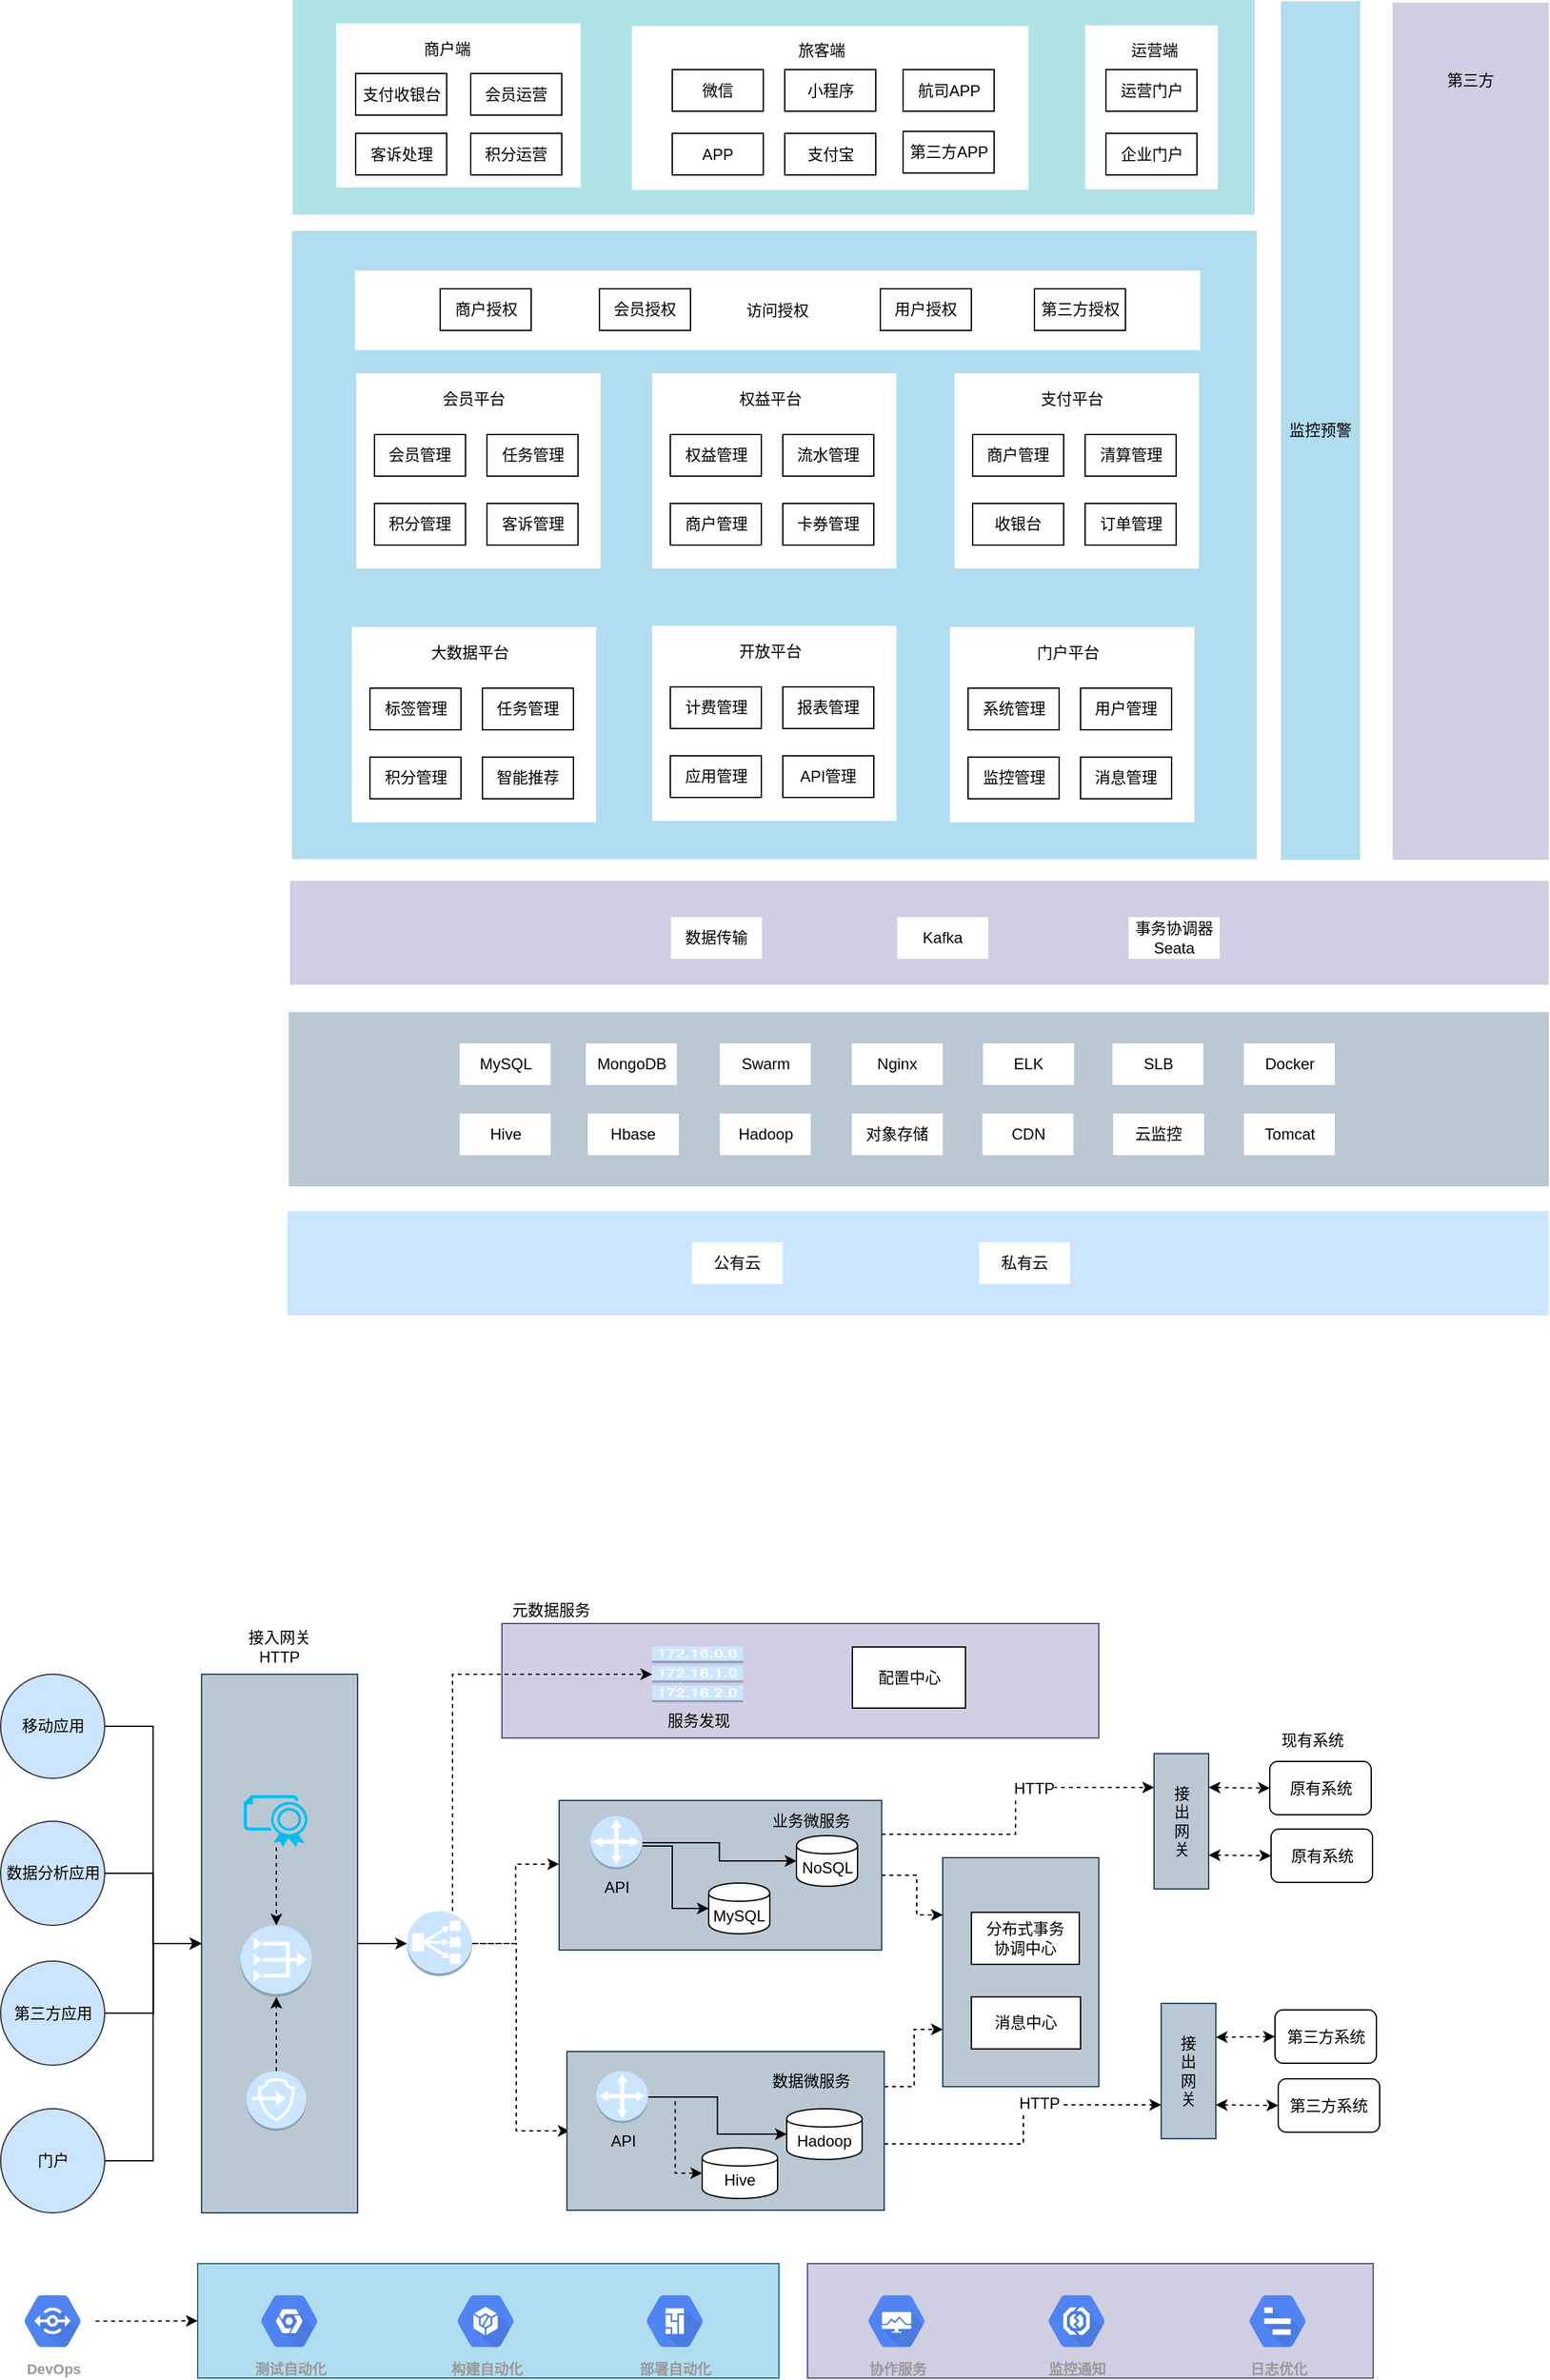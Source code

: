 <mxfile pages="1" version="11.2.4" type="github"><diagram id="NzfkLRakBl-aWR2sNUwm" name="Page-1"><mxGraphModel dx="2050" dy="1060" grid="0" gridSize="10" guides="1" tooltips="1" connect="1" arrows="1" fold="1" page="0" pageScale="1" pageWidth="827" pageHeight="1169" math="0" shadow="0"><root><mxCell id="0"/><mxCell id="1" parent="0"/><mxCell id="3Fnt4mqlotOoZ6IfhGsN-172" value="" style="rounded=0;whiteSpace=wrap;html=1;strokeColor=#23445d;fillColor=#bac8d3;" vertex="1" parent="1"><mxGeometry x="345" y="1458" width="120" height="176" as="geometry"/></mxCell><mxCell id="3Fnt4mqlotOoZ6IfhGsN-140" value="" style="rounded=0;whiteSpace=wrap;html=1;strokeColor=#56517e;fillColor=#d0cee2;" vertex="1" parent="1"><mxGeometry x="6" y="1278" width="459" height="88" as="geometry"/></mxCell><mxCell id="3Fnt4mqlotOoZ6IfhGsN-130" value="" style="rounded=0;whiteSpace=wrap;html=1;strokeColor=none;fillColor=#b0e3e6;" vertex="1" parent="1"><mxGeometry x="-155" y="30" width="740" height="165" as="geometry"/></mxCell><mxCell id="3Fnt4mqlotOoZ6IfhGsN-113" value="" style="rounded=0;whiteSpace=wrap;html=1;strokeColor=none;fillColor=#b1ddf0;" vertex="1" parent="1"><mxGeometry x="-155.5" y="207.5" width="742" height="483" as="geometry"/></mxCell><mxCell id="3Fnt4mqlotOoZ6IfhGsN-93" value="" style="rounded=0;whiteSpace=wrap;html=1;fillColor=#cce5ff;strokeColor=none;" vertex="1" parent="1"><mxGeometry x="-159" y="961" width="970" height="80" as="geometry"/></mxCell><mxCell id="3Fnt4mqlotOoZ6IfhGsN-49" value="" style="rounded=0;whiteSpace=wrap;html=1;strokeColor=none;" vertex="1" parent="1"><mxGeometry x="-106" y="317" width="188" height="150" as="geometry"/></mxCell><mxCell id="3Fnt4mqlotOoZ6IfhGsN-28" value="访问授权" style="rounded=0;whiteSpace=wrap;html=1;strokeColor=none;" vertex="1" parent="1"><mxGeometry x="-107" y="238" width="650" height="61" as="geometry"/></mxCell><mxCell id="3Fnt4mqlotOoZ6IfhGsN-18" value="" style="rounded=0;whiteSpace=wrap;html=1;strokeColor=none;" vertex="1" parent="1"><mxGeometry x="-121.5" y="48" width="188" height="126" as="geometry"/></mxCell><mxCell id="3Fnt4mqlotOoZ6IfhGsN-19" value="商户端" style="text;html=1;strokeColor=none;fillColor=none;align=center;verticalAlign=middle;whiteSpace=wrap;rounded=0;" vertex="1" parent="1"><mxGeometry x="-56.5" y="58" width="40" height="20" as="geometry"/></mxCell><mxCell id="3Fnt4mqlotOoZ6IfhGsN-20" value="" style="rounded=0;whiteSpace=wrap;html=1;strokeColor=none;" vertex="1" parent="1"><mxGeometry x="106" y="50" width="305" height="126" as="geometry"/></mxCell><mxCell id="3Fnt4mqlotOoZ6IfhGsN-21" value="旅客端" style="text;html=1;strokeColor=none;fillColor=none;align=center;verticalAlign=middle;whiteSpace=wrap;rounded=0;" vertex="1" parent="1"><mxGeometry x="232" y="59" width="40" height="20" as="geometry"/></mxCell><mxCell id="3Fnt4mqlotOoZ6IfhGsN-22" value="" style="rounded=0;whiteSpace=wrap;html=1;strokeColor=none;" vertex="1" parent="1"><mxGeometry x="454.5" y="49.5" width="102" height="126" as="geometry"/></mxCell><mxCell id="3Fnt4mqlotOoZ6IfhGsN-23" value="运营端" style="text;html=1;strokeColor=none;fillColor=none;align=center;verticalAlign=middle;whiteSpace=wrap;rounded=0;" vertex="1" parent="1"><mxGeometry x="487.5" y="59" width="40" height="20" as="geometry"/></mxCell><mxCell id="3Fnt4mqlotOoZ6IfhGsN-24" value="" style="rounded=0;whiteSpace=wrap;html=1;fillColor=#d0cee2;strokeColor=none;" vertex="1" parent="1"><mxGeometry x="691" y="32" width="120" height="659" as="geometry"/></mxCell><mxCell id="3Fnt4mqlotOoZ6IfhGsN-25" value="第三方" style="text;html=1;strokeColor=none;fillColor=none;align=center;verticalAlign=middle;whiteSpace=wrap;rounded=0;" vertex="1" parent="1"><mxGeometry x="731" y="82" width="40" height="20" as="geometry"/></mxCell><mxCell id="3Fnt4mqlotOoZ6IfhGsN-26" value="监控预警" style="rounded=0;whiteSpace=wrap;html=1;fillColor=#b1ddf0;strokeColor=none;" vertex="1" parent="1"><mxGeometry x="605" y="31" width="61" height="660" as="geometry"/></mxCell><mxCell id="3Fnt4mqlotOoZ6IfhGsN-29" value="" style="rounded=0;whiteSpace=wrap;html=1;fillColor=#bac8d3;strokeColor=none;" vertex="1" parent="1"><mxGeometry x="-158" y="808" width="969" height="134" as="geometry"/></mxCell><mxCell id="3Fnt4mqlotOoZ6IfhGsN-30" value="MySQL" style="rounded=0;whiteSpace=wrap;html=1;strokeColor=none;" vertex="1" parent="1"><mxGeometry x="-26.5" y="832" width="70" height="32" as="geometry"/></mxCell><mxCell id="3Fnt4mqlotOoZ6IfhGsN-31" value="MongoDB" style="rounded=0;whiteSpace=wrap;html=1;strokeColor=none;" vertex="1" parent="1"><mxGeometry x="70.5" y="832" width="70" height="32" as="geometry"/></mxCell><mxCell id="3Fnt4mqlotOoZ6IfhGsN-35" value="SLB" style="rounded=0;whiteSpace=wrap;html=1;strokeColor=none;" vertex="1" parent="1"><mxGeometry x="475.5" y="832" width="70" height="32" as="geometry"/></mxCell><mxCell id="3Fnt4mqlotOoZ6IfhGsN-36" value="Docker" style="rounded=0;whiteSpace=wrap;html=1;strokeColor=none;" vertex="1" parent="1"><mxGeometry x="576.5" y="832" width="70" height="32" as="geometry"/></mxCell><mxCell id="3Fnt4mqlotOoZ6IfhGsN-37" value="Swarm" style="rounded=0;whiteSpace=wrap;html=1;strokeColor=none;" vertex="1" parent="1"><mxGeometry x="173.5" y="832" width="70" height="32" as="geometry"/></mxCell><mxCell id="3Fnt4mqlotOoZ6IfhGsN-39" value="Hive" style="rounded=0;whiteSpace=wrap;html=1;strokeColor=none;" vertex="1" parent="1"><mxGeometry x="-26.5" y="886" width="70" height="32" as="geometry"/></mxCell><mxCell id="3Fnt4mqlotOoZ6IfhGsN-40" value="Hbase" style="rounded=0;whiteSpace=wrap;html=1;strokeColor=none;" vertex="1" parent="1"><mxGeometry x="72" y="886" width="70" height="32" as="geometry"/></mxCell><mxCell id="3Fnt4mqlotOoZ6IfhGsN-41" value="Hadoop" style="rounded=0;whiteSpace=wrap;html=1;strokeColor=none;" vertex="1" parent="1"><mxGeometry x="173.5" y="886" width="70" height="32" as="geometry"/></mxCell><mxCell id="3Fnt4mqlotOoZ6IfhGsN-42" value="对象存储" style="rounded=0;whiteSpace=wrap;html=1;strokeColor=none;" vertex="1" parent="1"><mxGeometry x="275" y="886" width="70" height="32" as="geometry"/></mxCell><mxCell id="3Fnt4mqlotOoZ6IfhGsN-43" value="CDN" style="rounded=0;whiteSpace=wrap;html=1;strokeColor=none;" vertex="1" parent="1"><mxGeometry x="375.5" y="886" width="70" height="32" as="geometry"/></mxCell><mxCell id="3Fnt4mqlotOoZ6IfhGsN-44" value="云监控" style="rounded=0;whiteSpace=wrap;html=1;strokeColor=none;" vertex="1" parent="1"><mxGeometry x="476" y="886" width="70" height="32" as="geometry"/></mxCell><mxCell id="3Fnt4mqlotOoZ6IfhGsN-45" value="Tomcat" style="rounded=0;whiteSpace=wrap;html=1;strokeColor=none;" vertex="1" parent="1"><mxGeometry x="576.5" y="886" width="70" height="32" as="geometry"/></mxCell><mxCell id="3Fnt4mqlotOoZ6IfhGsN-46" value="Nginx" style="rounded=0;whiteSpace=wrap;html=1;strokeColor=none;" vertex="1" parent="1"><mxGeometry x="275" y="832" width="70" height="32" as="geometry"/></mxCell><mxCell id="3Fnt4mqlotOoZ6IfhGsN-47" value="ELK" style="rounded=0;whiteSpace=wrap;html=1;strokeColor=none;" vertex="1" parent="1"><mxGeometry x="376" y="832" width="70" height="32" as="geometry"/></mxCell><mxCell id="3Fnt4mqlotOoZ6IfhGsN-50" value="会员平台" style="text;html=1;strokeColor=none;fillColor=none;align=center;verticalAlign=middle;whiteSpace=wrap;rounded=0;" vertex="1" parent="1"><mxGeometry x="-41" y="327" width="51" height="20" as="geometry"/></mxCell><mxCell id="3Fnt4mqlotOoZ6IfhGsN-52" value="会员管理" style="rounded=0;whiteSpace=wrap;html=1;strokeColor=#000000;" vertex="1" parent="1"><mxGeometry x="-92" y="364" width="70" height="32" as="geometry"/></mxCell><mxCell id="3Fnt4mqlotOoZ6IfhGsN-53" value="任务管理" style="rounded=0;whiteSpace=wrap;html=1;strokeColor=#000000;" vertex="1" parent="1"><mxGeometry x="-5.5" y="364" width="70" height="32" as="geometry"/></mxCell><mxCell id="3Fnt4mqlotOoZ6IfhGsN-54" value="" style="rounded=0;whiteSpace=wrap;html=1;strokeColor=none;" vertex="1" parent="1"><mxGeometry x="121.5" y="317" width="188" height="150" as="geometry"/></mxCell><mxCell id="3Fnt4mqlotOoZ6IfhGsN-55" value="权益平台" style="text;html=1;strokeColor=none;fillColor=none;align=center;verticalAlign=middle;whiteSpace=wrap;rounded=0;" vertex="1" parent="1"><mxGeometry x="186.5" y="327" width="51" height="20" as="geometry"/></mxCell><mxCell id="3Fnt4mqlotOoZ6IfhGsN-56" value="权益管理" style="rounded=0;whiteSpace=wrap;html=1;strokeColor=#000000;" vertex="1" parent="1"><mxGeometry x="135.5" y="364" width="70" height="32" as="geometry"/></mxCell><mxCell id="3Fnt4mqlotOoZ6IfhGsN-57" value="流水管理" style="rounded=0;whiteSpace=wrap;html=1;strokeColor=#000000;" vertex="1" parent="1"><mxGeometry x="222" y="364" width="70" height="32" as="geometry"/></mxCell><mxCell id="3Fnt4mqlotOoZ6IfhGsN-58" value="" style="rounded=0;whiteSpace=wrap;html=1;strokeColor=none;" vertex="1" parent="1"><mxGeometry x="354" y="317" width="188" height="150" as="geometry"/></mxCell><mxCell id="3Fnt4mqlotOoZ6IfhGsN-59" value="支付平台" style="text;html=1;strokeColor=none;fillColor=none;align=center;verticalAlign=middle;whiteSpace=wrap;rounded=0;" vertex="1" parent="1"><mxGeometry x="419" y="327" width="51" height="20" as="geometry"/></mxCell><mxCell id="3Fnt4mqlotOoZ6IfhGsN-60" value="商户管理" style="rounded=0;whiteSpace=wrap;html=1;strokeColor=#000000;" vertex="1" parent="1"><mxGeometry x="368" y="364" width="70" height="32" as="geometry"/></mxCell><mxCell id="3Fnt4mqlotOoZ6IfhGsN-61" value="清算管理" style="rounded=0;whiteSpace=wrap;html=1;strokeColor=#000000;" vertex="1" parent="1"><mxGeometry x="454.5" y="364" width="70" height="32" as="geometry"/></mxCell><mxCell id="3Fnt4mqlotOoZ6IfhGsN-62" value="收银台" style="rounded=0;whiteSpace=wrap;html=1;strokeColor=#000000;" vertex="1" parent="1"><mxGeometry x="368" y="417" width="70" height="32" as="geometry"/></mxCell><mxCell id="3Fnt4mqlotOoZ6IfhGsN-63" value="订单管理" style="rounded=0;whiteSpace=wrap;html=1;strokeColor=#000000;" vertex="1" parent="1"><mxGeometry x="454.5" y="417" width="70" height="32" as="geometry"/></mxCell><mxCell id="3Fnt4mqlotOoZ6IfhGsN-64" value="积分管理" style="rounded=0;whiteSpace=wrap;html=1;strokeColor=#000000;" vertex="1" parent="1"><mxGeometry x="-92" y="417" width="70" height="32" as="geometry"/></mxCell><mxCell id="3Fnt4mqlotOoZ6IfhGsN-65" value="客诉管理" style="rounded=0;whiteSpace=wrap;html=1;strokeColor=#000000;" vertex="1" parent="1"><mxGeometry x="-5.5" y="417" width="70" height="32" as="geometry"/></mxCell><mxCell id="3Fnt4mqlotOoZ6IfhGsN-66" value="" style="rounded=0;whiteSpace=wrap;html=1;strokeColor=none;" vertex="1" parent="1"><mxGeometry x="-109.5" y="512" width="188" height="150" as="geometry"/></mxCell><mxCell id="3Fnt4mqlotOoZ6IfhGsN-67" value="大数据平台" style="text;html=1;strokeColor=none;fillColor=none;align=center;verticalAlign=middle;whiteSpace=wrap;rounded=0;" vertex="1" parent="1"><mxGeometry x="-50.5" y="522" width="63" height="20" as="geometry"/></mxCell><mxCell id="3Fnt4mqlotOoZ6IfhGsN-68" value="标签管理" style="rounded=0;whiteSpace=wrap;html=1;strokeColor=#000000;" vertex="1" parent="1"><mxGeometry x="-95.5" y="559" width="70" height="32" as="geometry"/></mxCell><mxCell id="3Fnt4mqlotOoZ6IfhGsN-69" value="任务管理" style="rounded=0;whiteSpace=wrap;html=1;strokeColor=#000000;" vertex="1" parent="1"><mxGeometry x="-9" y="559" width="70" height="32" as="geometry"/></mxCell><mxCell id="3Fnt4mqlotOoZ6IfhGsN-70" value="积分管理" style="rounded=0;whiteSpace=wrap;html=1;strokeColor=#000000;" vertex="1" parent="1"><mxGeometry x="-95.5" y="612" width="70" height="32" as="geometry"/></mxCell><mxCell id="3Fnt4mqlotOoZ6IfhGsN-71" value="智能推荐" style="rounded=0;whiteSpace=wrap;html=1;strokeColor=#000000;" vertex="1" parent="1"><mxGeometry x="-9" y="612" width="70" height="32" as="geometry"/></mxCell><mxCell id="3Fnt4mqlotOoZ6IfhGsN-72" value="" style="rounded=0;whiteSpace=wrap;html=1;fillColor=#d0cee2;strokeColor=none;" vertex="1" parent="1"><mxGeometry x="-157" y="707" width="968" height="80" as="geometry"/></mxCell><mxCell id="3Fnt4mqlotOoZ6IfhGsN-76" value="数据传输" style="rounded=0;whiteSpace=wrap;html=1;strokeColor=none;" vertex="1" parent="1"><mxGeometry x="136" y="735" width="70" height="32" as="geometry"/></mxCell><mxCell id="3Fnt4mqlotOoZ6IfhGsN-77" value="Kafka" style="rounded=0;whiteSpace=wrap;html=1;strokeColor=none;" vertex="1" parent="1"><mxGeometry x="310" y="735" width="70" height="32" as="geometry"/></mxCell><mxCell id="3Fnt4mqlotOoZ6IfhGsN-91" value="事务协调器Seata" style="rounded=0;whiteSpace=wrap;html=1;strokeColor=none;" vertex="1" parent="1"><mxGeometry x="488" y="735" width="70" height="32" as="geometry"/></mxCell><mxCell id="3Fnt4mqlotOoZ6IfhGsN-92" value="公有云" style="rounded=0;whiteSpace=wrap;html=1;strokeColor=none;" vertex="1" parent="1"><mxGeometry x="152" y="985" width="70" height="32" as="geometry"/></mxCell><mxCell id="3Fnt4mqlotOoZ6IfhGsN-94" value="私有云" style="rounded=0;whiteSpace=wrap;html=1;strokeColor=none;" vertex="1" parent="1"><mxGeometry x="373" y="985" width="70" height="32" as="geometry"/></mxCell><mxCell id="3Fnt4mqlotOoZ6IfhGsN-95" value="" style="rounded=0;whiteSpace=wrap;html=1;strokeColor=none;" vertex="1" parent="1"><mxGeometry x="121.5" y="511" width="188" height="150" as="geometry"/></mxCell><mxCell id="3Fnt4mqlotOoZ6IfhGsN-96" value="开放平台" style="text;html=1;strokeColor=none;fillColor=none;align=center;verticalAlign=middle;whiteSpace=wrap;rounded=0;" vertex="1" parent="1"><mxGeometry x="186.5" y="521" width="51" height="20" as="geometry"/></mxCell><mxCell id="3Fnt4mqlotOoZ6IfhGsN-97" value="计费管理" style="rounded=0;whiteSpace=wrap;html=1;strokeColor=#000000;" vertex="1" parent="1"><mxGeometry x="135.5" y="558" width="70" height="32" as="geometry"/></mxCell><mxCell id="3Fnt4mqlotOoZ6IfhGsN-98" value="报表管理" style="rounded=0;whiteSpace=wrap;html=1;strokeColor=#000000;" vertex="1" parent="1"><mxGeometry x="222" y="558" width="70" height="32" as="geometry"/></mxCell><mxCell id="3Fnt4mqlotOoZ6IfhGsN-99" value="应用管理" style="rounded=0;whiteSpace=wrap;html=1;strokeColor=#000000;" vertex="1" parent="1"><mxGeometry x="135.5" y="611" width="70" height="32" as="geometry"/></mxCell><mxCell id="3Fnt4mqlotOoZ6IfhGsN-100" value="API管理" style="rounded=0;whiteSpace=wrap;html=1;strokeColor=#000000;" vertex="1" parent="1"><mxGeometry x="222" y="611" width="70" height="32" as="geometry"/></mxCell><mxCell id="3Fnt4mqlotOoZ6IfhGsN-101" value="" style="rounded=0;whiteSpace=wrap;html=1;strokeColor=none;" vertex="1" parent="1"><mxGeometry x="350.5" y="512" width="188" height="150" as="geometry"/></mxCell><mxCell id="3Fnt4mqlotOoZ6IfhGsN-102" value="门户平台" style="text;html=1;strokeColor=none;fillColor=none;align=center;verticalAlign=middle;whiteSpace=wrap;rounded=0;" vertex="1" parent="1"><mxGeometry x="415.5" y="522" width="51" height="20" as="geometry"/></mxCell><mxCell id="3Fnt4mqlotOoZ6IfhGsN-103" value="系统管理" style="rounded=0;whiteSpace=wrap;html=1;strokeColor=#000000;" vertex="1" parent="1"><mxGeometry x="364.5" y="559" width="70" height="32" as="geometry"/></mxCell><mxCell id="3Fnt4mqlotOoZ6IfhGsN-104" value="用户管理" style="rounded=0;whiteSpace=wrap;html=1;strokeColor=#000000;" vertex="1" parent="1"><mxGeometry x="451" y="559" width="70" height="32" as="geometry"/></mxCell><mxCell id="3Fnt4mqlotOoZ6IfhGsN-105" value="监控管理" style="rounded=0;whiteSpace=wrap;html=1;strokeColor=#000000;" vertex="1" parent="1"><mxGeometry x="364.5" y="612" width="70" height="32" as="geometry"/></mxCell><mxCell id="3Fnt4mqlotOoZ6IfhGsN-106" value="消息管理" style="rounded=0;whiteSpace=wrap;html=1;strokeColor=#000000;" vertex="1" parent="1"><mxGeometry x="451" y="612" width="70" height="32" as="geometry"/></mxCell><mxCell id="3Fnt4mqlotOoZ6IfhGsN-107" value="商户管理" style="rounded=0;whiteSpace=wrap;html=1;strokeColor=#000000;" vertex="1" parent="1"><mxGeometry x="135.5" y="417" width="70" height="32" as="geometry"/></mxCell><mxCell id="3Fnt4mqlotOoZ6IfhGsN-108" value="卡券管理" style="rounded=0;whiteSpace=wrap;html=1;strokeColor=#000000;" vertex="1" parent="1"><mxGeometry x="222" y="417" width="70" height="32" as="geometry"/></mxCell><mxCell id="3Fnt4mqlotOoZ6IfhGsN-109" value="会员授权" style="rounded=0;whiteSpace=wrap;html=1;strokeColor=#000000;" vertex="1" parent="1"><mxGeometry x="81" y="252" width="70" height="32" as="geometry"/></mxCell><mxCell id="3Fnt4mqlotOoZ6IfhGsN-110" value="用户授权" style="rounded=0;whiteSpace=wrap;html=1;strokeColor=#000000;" vertex="1" parent="1"><mxGeometry x="297" y="252" width="70" height="32" as="geometry"/></mxCell><mxCell id="3Fnt4mqlotOoZ6IfhGsN-111" value="商户授权" style="rounded=0;whiteSpace=wrap;html=1;strokeColor=#000000;" vertex="1" parent="1"><mxGeometry x="-41.5" y="252" width="70" height="32" as="geometry"/></mxCell><mxCell id="3Fnt4mqlotOoZ6IfhGsN-112" value="第三方授权" style="rounded=0;whiteSpace=wrap;html=1;strokeColor=#000000;" vertex="1" parent="1"><mxGeometry x="415.5" y="252" width="70" height="32" as="geometry"/></mxCell><mxCell id="3Fnt4mqlotOoZ6IfhGsN-117" value="微信" style="rounded=0;whiteSpace=wrap;html=1;strokeColor=#000000;" vertex="1" parent="1"><mxGeometry x="137" y="83.5" width="70" height="32" as="geometry"/></mxCell><mxCell id="3Fnt4mqlotOoZ6IfhGsN-118" value="小程序" style="rounded=0;whiteSpace=wrap;html=1;strokeColor=#000000;" vertex="1" parent="1"><mxGeometry x="223.5" y="83.5" width="70" height="32" as="geometry"/></mxCell><mxCell id="3Fnt4mqlotOoZ6IfhGsN-119" value="APP" style="rounded=0;whiteSpace=wrap;html=1;strokeColor=#000000;" vertex="1" parent="1"><mxGeometry x="137" y="132.5" width="70" height="32" as="geometry"/></mxCell><mxCell id="3Fnt4mqlotOoZ6IfhGsN-120" value="支付宝" style="rounded=0;whiteSpace=wrap;html=1;strokeColor=#000000;" vertex="1" parent="1"><mxGeometry x="223.5" y="132.5" width="70" height="32" as="geometry"/></mxCell><mxCell id="3Fnt4mqlotOoZ6IfhGsN-122" value="企业门户" style="rounded=0;whiteSpace=wrap;html=1;strokeColor=#000000;" vertex="1" parent="1"><mxGeometry x="470.5" y="132.5" width="70" height="32" as="geometry"/></mxCell><mxCell id="3Fnt4mqlotOoZ6IfhGsN-123" value="运营门户" style="rounded=0;whiteSpace=wrap;html=1;strokeColor=#000000;" vertex="1" parent="1"><mxGeometry x="470.5" y="83.5" width="70" height="32" as="geometry"/></mxCell><mxCell id="3Fnt4mqlotOoZ6IfhGsN-124" value="航司APP" style="rounded=0;whiteSpace=wrap;html=1;strokeColor=#000000;" vertex="1" parent="1"><mxGeometry x="314.5" y="83.5" width="70" height="32" as="geometry"/></mxCell><mxCell id="3Fnt4mqlotOoZ6IfhGsN-125" value="第三方APP" style="rounded=0;whiteSpace=wrap;html=1;strokeColor=#000000;" vertex="1" parent="1"><mxGeometry x="314.5" y="131" width="70" height="32" as="geometry"/></mxCell><mxCell id="3Fnt4mqlotOoZ6IfhGsN-126" value="支付收银台" style="rounded=0;whiteSpace=wrap;html=1;strokeColor=#000000;" vertex="1" parent="1"><mxGeometry x="-106.5" y="86.5" width="70" height="32" as="geometry"/></mxCell><mxCell id="3Fnt4mqlotOoZ6IfhGsN-127" value="会员运营" style="rounded=0;whiteSpace=wrap;html=1;strokeColor=#000000;" vertex="1" parent="1"><mxGeometry x="-18" y="86.5" width="70" height="32" as="geometry"/></mxCell><mxCell id="3Fnt4mqlotOoZ6IfhGsN-128" value="客诉处理" style="rounded=0;whiteSpace=wrap;html=1;strokeColor=#000000;" vertex="1" parent="1"><mxGeometry x="-106.5" y="132.5" width="70" height="32" as="geometry"/></mxCell><mxCell id="3Fnt4mqlotOoZ6IfhGsN-129" value="积分运营" style="rounded=0;whiteSpace=wrap;html=1;strokeColor=#000000;" vertex="1" parent="1"><mxGeometry x="-18" y="132.5" width="70" height="32" as="geometry"/></mxCell><mxCell id="3Fnt4mqlotOoZ6IfhGsN-139" style="edgeStyle=orthogonalEdgeStyle;rounded=0;orthogonalLoop=1;jettySize=auto;html=1;entryX=0;entryY=0.5;entryDx=0;entryDy=0;entryPerimeter=0;" edge="1" parent="1" source="3Fnt4mqlotOoZ6IfhGsN-131" target="3Fnt4mqlotOoZ6IfhGsN-138"><mxGeometry relative="1" as="geometry"/></mxCell><mxCell id="3Fnt4mqlotOoZ6IfhGsN-131" value="" style="rounded=0;whiteSpace=wrap;html=1;strokeColor=#23445d;fillColor=#bac8d3;" vertex="1" parent="1"><mxGeometry x="-225" y="1317" width="120" height="414" as="geometry"/></mxCell><mxCell id="3Fnt4mqlotOoZ6IfhGsN-212" style="edgeStyle=orthogonalEdgeStyle;rounded=0;orthogonalLoop=1;jettySize=auto;html=1;entryX=0;entryY=0.5;entryDx=0;entryDy=0;" edge="1" parent="1" source="3Fnt4mqlotOoZ6IfhGsN-132" target="3Fnt4mqlotOoZ6IfhGsN-131"><mxGeometry relative="1" as="geometry"/></mxCell><mxCell id="3Fnt4mqlotOoZ6IfhGsN-132" value="移动应用" style="ellipse;whiteSpace=wrap;html=1;aspect=fixed;strokeColor=#36393d;fillColor=#cce5ff;" vertex="1" parent="1"><mxGeometry x="-379.5" y="1317" width="80" height="80" as="geometry"/></mxCell><mxCell id="3Fnt4mqlotOoZ6IfhGsN-211" style="edgeStyle=orthogonalEdgeStyle;rounded=0;orthogonalLoop=1;jettySize=auto;html=1;entryX=0;entryY=0.5;entryDx=0;entryDy=0;" edge="1" parent="1" source="3Fnt4mqlotOoZ6IfhGsN-133" target="3Fnt4mqlotOoZ6IfhGsN-131"><mxGeometry relative="1" as="geometry"/></mxCell><mxCell id="3Fnt4mqlotOoZ6IfhGsN-133" value="数据分析应用" style="ellipse;whiteSpace=wrap;html=1;aspect=fixed;strokeColor=#36393d;fillColor=#cce5ff;" vertex="1" parent="1"><mxGeometry x="-379.5" y="1430" width="80" height="80" as="geometry"/></mxCell><mxCell id="3Fnt4mqlotOoZ6IfhGsN-134" value="接入网关HTTP" style="text;html=1;strokeColor=none;fillColor=none;align=center;verticalAlign=middle;whiteSpace=wrap;rounded=0;" vertex="1" parent="1"><mxGeometry x="-196.5" y="1286" width="62" height="20" as="geometry"/></mxCell><mxCell id="3Fnt4mqlotOoZ6IfhGsN-213" style="edgeStyle=orthogonalEdgeStyle;rounded=0;orthogonalLoop=1;jettySize=auto;html=1;dashed=1;" edge="1" parent="1" source="3Fnt4mqlotOoZ6IfhGsN-135" target="3Fnt4mqlotOoZ6IfhGsN-136"><mxGeometry relative="1" as="geometry"/></mxCell><mxCell id="3Fnt4mqlotOoZ6IfhGsN-135" value="" style="verticalLabelPosition=bottom;html=1;verticalAlign=top;align=center;strokeColor=none;fillColor=#00BEF2;shape=mxgraph.azure.certificate;pointerEvents=1;" vertex="1" parent="1"><mxGeometry x="-192.5" y="1410" width="50" height="40" as="geometry"/></mxCell><mxCell id="3Fnt4mqlotOoZ6IfhGsN-136" value="" style="outlineConnect=0;dashed=0;verticalLabelPosition=bottom;verticalAlign=top;align=center;html=1;shape=mxgraph.aws3.vpc_nat_gateway;fillColor=#cce5ff;strokeColor=#36393d;" vertex="1" parent="1"><mxGeometry x="-195" y="1510" width="55" height="55" as="geometry"/></mxCell><mxCell id="3Fnt4mqlotOoZ6IfhGsN-145" style="edgeStyle=orthogonalEdgeStyle;rounded=0;orthogonalLoop=1;jettySize=auto;html=1;entryX=0;entryY=0.5;entryDx=0;entryDy=0;entryPerimeter=0;dashed=1;" edge="1" parent="1" source="3Fnt4mqlotOoZ6IfhGsN-138" target="3Fnt4mqlotOoZ6IfhGsN-144"><mxGeometry relative="1" as="geometry"><Array as="points"><mxPoint x="-32" y="1317"/></Array></mxGeometry></mxCell><mxCell id="3Fnt4mqlotOoZ6IfhGsN-190" style="edgeStyle=orthogonalEdgeStyle;rounded=0;orthogonalLoop=1;jettySize=auto;html=1;entryX=0;entryY=0.426;entryDx=0;entryDy=0;entryPerimeter=0;dashed=1;" edge="1" parent="1" source="3Fnt4mqlotOoZ6IfhGsN-138" target="3Fnt4mqlotOoZ6IfhGsN-155"><mxGeometry relative="1" as="geometry"/></mxCell><mxCell id="3Fnt4mqlotOoZ6IfhGsN-191" style="edgeStyle=orthogonalEdgeStyle;rounded=0;orthogonalLoop=1;jettySize=auto;html=1;entryX=0;entryY=0.5;entryDx=0;entryDy=0;dashed=1;" edge="1" parent="1"><mxGeometry relative="1" as="geometry"><mxPoint x="-15" y="1524" as="sourcePoint"/><mxPoint x="58" y="1668" as="targetPoint"/><Array as="points"><mxPoint x="17" y="1524"/><mxPoint x="17" y="1668"/></Array></mxGeometry></mxCell><mxCell id="3Fnt4mqlotOoZ6IfhGsN-138" value="" style="outlineConnect=0;dashed=0;verticalLabelPosition=bottom;verticalAlign=top;align=center;html=1;shape=mxgraph.aws3.classic_load_balancer;fillColor=#cce5ff;strokeColor=#36393d;" vertex="1" parent="1"><mxGeometry x="-67" y="1499" width="50" height="50" as="geometry"/></mxCell><mxCell id="3Fnt4mqlotOoZ6IfhGsN-141" value="元数据服务" style="text;html=1;strokeColor=none;fillColor=none;align=center;verticalAlign=middle;whiteSpace=wrap;rounded=0;" vertex="1" parent="1"><mxGeometry x="12.5" y="1258" width="62" height="20" as="geometry"/></mxCell><mxCell id="3Fnt4mqlotOoZ6IfhGsN-214" style="edgeStyle=orthogonalEdgeStyle;rounded=0;orthogonalLoop=1;jettySize=auto;html=1;entryX=0.5;entryY=1;entryDx=0;entryDy=0;entryPerimeter=0;dashed=1;" edge="1" parent="1" source="3Fnt4mqlotOoZ6IfhGsN-142" target="3Fnt4mqlotOoZ6IfhGsN-136"><mxGeometry relative="1" as="geometry"/></mxCell><mxCell id="3Fnt4mqlotOoZ6IfhGsN-142" value="" style="outlineConnect=0;dashed=0;verticalLabelPosition=bottom;verticalAlign=top;align=center;html=1;shape=mxgraph.aws3.endpoints;fillColor=#cce5ff;strokeColor=#36393d;" vertex="1" parent="1"><mxGeometry x="-190.5" y="1622" width="46" height="46" as="geometry"/></mxCell><mxCell id="3Fnt4mqlotOoZ6IfhGsN-144" value="服务发现" style="outlineConnect=0;dashed=0;verticalLabelPosition=bottom;verticalAlign=top;align=center;html=1;shape=mxgraph.aws3.route_table;fillColor=#cce5ff;strokeColor=#36393d;" vertex="1" parent="1"><mxGeometry x="121.5" y="1295.5" width="70" height="43" as="geometry"/></mxCell><mxCell id="3Fnt4mqlotOoZ6IfhGsN-174" style="edgeStyle=orthogonalEdgeStyle;rounded=0;orthogonalLoop=1;jettySize=auto;html=1;entryX=0;entryY=0.75;entryDx=0;entryDy=0;dashed=1;" edge="1" parent="1" source="3Fnt4mqlotOoZ6IfhGsN-146" target="3Fnt4mqlotOoZ6IfhGsN-173"><mxGeometry relative="1" as="geometry"><Array as="points"><mxPoint x="407" y="1678"/><mxPoint x="407" y="1648"/></Array></mxGeometry></mxCell><mxCell id="3Fnt4mqlotOoZ6IfhGsN-183" value="HTTP" style="text;html=1;resizable=0;points=[];align=center;verticalAlign=middle;labelBackgroundColor=#ffffff;" vertex="1" connectable="0" parent="3Fnt4mqlotOoZ6IfhGsN-174"><mxGeometry x="0.228" y="1" relative="1" as="geometry"><mxPoint as="offset"/></mxGeometry></mxCell><mxCell id="3Fnt4mqlotOoZ6IfhGsN-194" style="edgeStyle=orthogonalEdgeStyle;rounded=0;orthogonalLoop=1;jettySize=auto;html=1;entryX=0;entryY=0.75;entryDx=0;entryDy=0;dashed=1;" edge="1" parent="1" source="3Fnt4mqlotOoZ6IfhGsN-146" target="3Fnt4mqlotOoZ6IfhGsN-172"><mxGeometry relative="1" as="geometry"><Array as="points"><mxPoint x="323" y="1634"/><mxPoint x="323" y="1590"/></Array></mxGeometry></mxCell><mxCell id="3Fnt4mqlotOoZ6IfhGsN-146" value="" style="rounded=0;whiteSpace=wrap;html=1;strokeColor=#23445d;fillColor=#bac8d3;" vertex="1" parent="1"><mxGeometry x="56" y="1607" width="244" height="122" as="geometry"/></mxCell><mxCell id="3Fnt4mqlotOoZ6IfhGsN-147" value="数据微服务" style="text;html=1;strokeColor=none;fillColor=none;align=center;verticalAlign=middle;whiteSpace=wrap;rounded=0;" vertex="1" parent="1"><mxGeometry x="208.5" y="1620" width="70" height="20" as="geometry"/></mxCell><mxCell id="3Fnt4mqlotOoZ6IfhGsN-165" style="edgeStyle=orthogonalEdgeStyle;rounded=0;orthogonalLoop=1;jettySize=auto;html=1;" edge="1" parent="1" source="3Fnt4mqlotOoZ6IfhGsN-149" target="3Fnt4mqlotOoZ6IfhGsN-159"><mxGeometry relative="1" as="geometry"/></mxCell><mxCell id="3Fnt4mqlotOoZ6IfhGsN-192" style="edgeStyle=orthogonalEdgeStyle;rounded=0;orthogonalLoop=1;jettySize=auto;html=1;entryX=0;entryY=0.5;entryDx=0;entryDy=0;dashed=1;" edge="1" parent="1" source="3Fnt4mqlotOoZ6IfhGsN-149" target="3Fnt4mqlotOoZ6IfhGsN-164"><mxGeometry relative="1" as="geometry"/></mxCell><mxCell id="3Fnt4mqlotOoZ6IfhGsN-149" value="API" style="outlineConnect=0;dashed=0;verticalLabelPosition=bottom;verticalAlign=top;align=center;html=1;shape=mxgraph.aws3.customer_gateway;fillColor=#cce5ff;strokeColor=#36393d;" vertex="1" parent="1"><mxGeometry x="78.5" y="1622" width="40" height="40" as="geometry"/></mxCell><mxCell id="3Fnt4mqlotOoZ6IfhGsN-184" style="edgeStyle=orthogonalEdgeStyle;rounded=0;orthogonalLoop=1;jettySize=auto;html=1;entryX=0;entryY=0.25;entryDx=0;entryDy=0;dashed=1;" edge="1" parent="1" source="3Fnt4mqlotOoZ6IfhGsN-155" target="3Fnt4mqlotOoZ6IfhGsN-175"><mxGeometry relative="1" as="geometry"><Array as="points"><mxPoint x="401" y="1440"/><mxPoint x="401" y="1404"/></Array></mxGeometry></mxCell><mxCell id="3Fnt4mqlotOoZ6IfhGsN-185" value="HTTP" style="text;html=1;resizable=0;points=[];align=center;verticalAlign=middle;labelBackgroundColor=#ffffff;" vertex="1" connectable="0" parent="3Fnt4mqlotOoZ6IfhGsN-184"><mxGeometry x="0.248" y="-1" relative="1" as="geometry"><mxPoint as="offset"/></mxGeometry></mxCell><mxCell id="3Fnt4mqlotOoZ6IfhGsN-193" style="edgeStyle=orthogonalEdgeStyle;rounded=0;orthogonalLoop=1;jettySize=auto;html=1;entryX=0;entryY=0.25;entryDx=0;entryDy=0;dashed=1;" edge="1" parent="1" source="3Fnt4mqlotOoZ6IfhGsN-155" target="3Fnt4mqlotOoZ6IfhGsN-172"><mxGeometry relative="1" as="geometry"><Array as="points"><mxPoint x="325" y="1472"/><mxPoint x="325" y="1502"/></Array></mxGeometry></mxCell><mxCell id="3Fnt4mqlotOoZ6IfhGsN-155" value="" style="rounded=0;whiteSpace=wrap;html=1;strokeColor=#23445d;fillColor=#bac8d3;" vertex="1" parent="1"><mxGeometry x="50" y="1414" width="248" height="115" as="geometry"/></mxCell><mxCell id="3Fnt4mqlotOoZ6IfhGsN-156" value="业务微服务" style="text;html=1;strokeColor=none;fillColor=none;align=center;verticalAlign=middle;whiteSpace=wrap;rounded=0;" vertex="1" parent="1"><mxGeometry x="208.5" y="1420" width="70" height="20" as="geometry"/></mxCell><mxCell id="3Fnt4mqlotOoZ6IfhGsN-162" style="edgeStyle=orthogonalEdgeStyle;rounded=0;orthogonalLoop=1;jettySize=auto;html=1;" edge="1" parent="1" source="3Fnt4mqlotOoZ6IfhGsN-158" target="3Fnt4mqlotOoZ6IfhGsN-161"><mxGeometry relative="1" as="geometry"/></mxCell><mxCell id="3Fnt4mqlotOoZ6IfhGsN-163" style="edgeStyle=orthogonalEdgeStyle;rounded=0;orthogonalLoop=1;jettySize=auto;html=1;" edge="1" parent="1" source="3Fnt4mqlotOoZ6IfhGsN-158" target="3Fnt4mqlotOoZ6IfhGsN-160"><mxGeometry relative="1" as="geometry"><Array as="points"><mxPoint x="137" y="1449"/><mxPoint x="137" y="1497"/></Array></mxGeometry></mxCell><mxCell id="3Fnt4mqlotOoZ6IfhGsN-158" value="API" style="outlineConnect=0;dashed=0;verticalLabelPosition=bottom;verticalAlign=top;align=center;html=1;shape=mxgraph.aws3.customer_gateway;fillColor=#cce5ff;strokeColor=#36393d;" vertex="1" parent="1"><mxGeometry x="74" y="1426" width="40" height="41" as="geometry"/></mxCell><mxCell id="3Fnt4mqlotOoZ6IfhGsN-159" value="Hadoop" style="shape=cylinder;whiteSpace=wrap;html=1;boundedLbl=1;backgroundOutline=1;strokeColor=#000000;" vertex="1" parent="1"><mxGeometry x="225" y="1651" width="58" height="39" as="geometry"/></mxCell><mxCell id="3Fnt4mqlotOoZ6IfhGsN-160" value="MySQL" style="shape=cylinder;whiteSpace=wrap;html=1;boundedLbl=1;backgroundOutline=1;strokeColor=#000000;" vertex="1" parent="1"><mxGeometry x="165" y="1477.5" width="47" height="39" as="geometry"/></mxCell><mxCell id="3Fnt4mqlotOoZ6IfhGsN-161" value="NoSQL" style="shape=cylinder;whiteSpace=wrap;html=1;boundedLbl=1;backgroundOutline=1;strokeColor=#000000;" vertex="1" parent="1"><mxGeometry x="232.5" y="1441" width="47" height="39" as="geometry"/></mxCell><mxCell id="3Fnt4mqlotOoZ6IfhGsN-164" value="Hive" style="shape=cylinder;whiteSpace=wrap;html=1;boundedLbl=1;backgroundOutline=1;strokeColor=#000000;" vertex="1" parent="1"><mxGeometry x="160" y="1681" width="58" height="39" as="geometry"/></mxCell><mxCell id="3Fnt4mqlotOoZ6IfhGsN-167" value="分布式事务&lt;br&gt;协调中心" style="rounded=0;whiteSpace=wrap;html=1;strokeColor=#000000;" vertex="1" parent="1"><mxGeometry x="367" y="1500" width="83" height="40" as="geometry"/></mxCell><mxCell id="3Fnt4mqlotOoZ6IfhGsN-169" value="消息中心" style="rounded=0;whiteSpace=wrap;html=1;strokeColor=#000000;" vertex="1" parent="1"><mxGeometry x="367" y="1565" width="84" height="40" as="geometry"/></mxCell><mxCell id="3Fnt4mqlotOoZ6IfhGsN-171" value="配置中心" style="rounded=0;whiteSpace=wrap;html=1;strokeColor=#000000;" vertex="1" parent="1"><mxGeometry x="275.5" y="1296" width="87" height="47" as="geometry"/></mxCell><mxCell id="3Fnt4mqlotOoZ6IfhGsN-173" value="接&lt;br&gt;出&lt;br&gt;网&lt;br&gt;关" style="rounded=0;whiteSpace=wrap;html=1;strokeColor=#23445d;fillColor=#bac8d3;" vertex="1" parent="1"><mxGeometry x="513" y="1570" width="42" height="104" as="geometry"/></mxCell><mxCell id="3Fnt4mqlotOoZ6IfhGsN-175" value="接&lt;br&gt;出&lt;br&gt;网&lt;br&gt;关" style="rounded=0;whiteSpace=wrap;html=1;strokeColor=#23445d;fillColor=#bac8d3;" vertex="1" parent="1"><mxGeometry x="507.5" y="1378" width="42" height="104" as="geometry"/></mxCell><mxCell id="3Fnt4mqlotOoZ6IfhGsN-176" value="现有系统" style="text;html=1;strokeColor=none;fillColor=none;align=center;verticalAlign=middle;whiteSpace=wrap;rounded=0;" vertex="1" parent="1"><mxGeometry x="600.5" y="1358" width="57" height="20" as="geometry"/></mxCell><mxCell id="3Fnt4mqlotOoZ6IfhGsN-178" value="原有系统" style="rounded=1;whiteSpace=wrap;html=1;strokeColor=#000000;" vertex="1" parent="1"><mxGeometry x="596.5" y="1384" width="78" height="41" as="geometry"/></mxCell><mxCell id="3Fnt4mqlotOoZ6IfhGsN-179" value="原有系统" style="rounded=1;whiteSpace=wrap;html=1;strokeColor=#000000;" vertex="1" parent="1"><mxGeometry x="597.5" y="1436" width="78" height="41" as="geometry"/></mxCell><mxCell id="3Fnt4mqlotOoZ6IfhGsN-180" value="第三方系统" style="rounded=1;whiteSpace=wrap;html=1;strokeColor=#000000;" vertex="1" parent="1"><mxGeometry x="600.5" y="1575" width="78" height="41" as="geometry"/></mxCell><mxCell id="3Fnt4mqlotOoZ6IfhGsN-181" value="第三方系统" style="rounded=1;whiteSpace=wrap;html=1;strokeColor=#000000;" vertex="1" parent="1"><mxGeometry x="603" y="1628" width="78" height="41" as="geometry"/></mxCell><mxCell id="3Fnt4mqlotOoZ6IfhGsN-186" value="" style="endArrow=classic;startArrow=classic;html=1;dashed=1;exitX=1;exitY=0.25;exitDx=0;exitDy=0;entryX=0;entryY=0.5;entryDx=0;entryDy=0;" edge="1" parent="1" source="3Fnt4mqlotOoZ6IfhGsN-175" target="3Fnt4mqlotOoZ6IfhGsN-178"><mxGeometry width="50" height="50" relative="1" as="geometry"><mxPoint x="786" y="1441" as="sourcePoint"/><mxPoint x="583" y="1397" as="targetPoint"/></mxGeometry></mxCell><mxCell id="3Fnt4mqlotOoZ6IfhGsN-187" value="" style="endArrow=classic;startArrow=classic;html=1;dashed=1;exitX=1;exitY=0.75;exitDx=0;exitDy=0;entryX=0;entryY=0.5;entryDx=0;entryDy=0;" edge="1" parent="1" source="3Fnt4mqlotOoZ6IfhGsN-175" target="3Fnt4mqlotOoZ6IfhGsN-179"><mxGeometry width="50" height="50" relative="1" as="geometry"><mxPoint x="810" y="1533" as="sourcePoint"/><mxPoint x="860" y="1483" as="targetPoint"/></mxGeometry></mxCell><mxCell id="3Fnt4mqlotOoZ6IfhGsN-188" value="" style="endArrow=classic;startArrow=classic;html=1;dashed=1;exitX=1;exitY=0.25;exitDx=0;exitDy=0;entryX=0;entryY=0.5;entryDx=0;entryDy=0;" edge="1" parent="1" source="3Fnt4mqlotOoZ6IfhGsN-173" target="3Fnt4mqlotOoZ6IfhGsN-180"><mxGeometry width="50" height="50" relative="1" as="geometry"><mxPoint x="546" y="1820" as="sourcePoint"/><mxPoint x="596" y="1770" as="targetPoint"/></mxGeometry></mxCell><mxCell id="3Fnt4mqlotOoZ6IfhGsN-189" value="" style="endArrow=classic;startArrow=classic;html=1;dashed=1;exitX=1;exitY=0.75;exitDx=0;exitDy=0;entryX=0;entryY=0.5;entryDx=0;entryDy=0;" edge="1" parent="1" source="3Fnt4mqlotOoZ6IfhGsN-173" target="3Fnt4mqlotOoZ6IfhGsN-181"><mxGeometry width="50" height="50" relative="1" as="geometry"><mxPoint x="632" y="1800" as="sourcePoint"/><mxPoint x="682" y="1750" as="targetPoint"/></mxGeometry></mxCell><mxCell id="3Fnt4mqlotOoZ6IfhGsN-210" style="edgeStyle=orthogonalEdgeStyle;rounded=0;orthogonalLoop=1;jettySize=auto;html=1;entryX=0;entryY=0.5;entryDx=0;entryDy=0;" edge="1" parent="1" source="3Fnt4mqlotOoZ6IfhGsN-195" target="3Fnt4mqlotOoZ6IfhGsN-131"><mxGeometry relative="1" as="geometry"><Array as="points"><mxPoint x="-262" y="1578"/><mxPoint x="-262" y="1524"/></Array></mxGeometry></mxCell><mxCell id="3Fnt4mqlotOoZ6IfhGsN-195" value="第三方应用" style="ellipse;whiteSpace=wrap;html=1;aspect=fixed;strokeColor=#36393d;fillColor=#cce5ff;" vertex="1" parent="1"><mxGeometry x="-379.5" y="1537.5" width="80" height="80" as="geometry"/></mxCell><mxCell id="3Fnt4mqlotOoZ6IfhGsN-209" value="" style="edgeStyle=orthogonalEdgeStyle;rounded=0;orthogonalLoop=1;jettySize=auto;html=1;" edge="1" parent="1" source="3Fnt4mqlotOoZ6IfhGsN-196" target="3Fnt4mqlotOoZ6IfhGsN-131"><mxGeometry relative="1" as="geometry"/></mxCell><mxCell id="3Fnt4mqlotOoZ6IfhGsN-196" value="门户" style="ellipse;whiteSpace=wrap;html=1;aspect=fixed;strokeColor=#36393d;fillColor=#cce5ff;" vertex="1" parent="1"><mxGeometry x="-379.5" y="1651" width="80" height="80" as="geometry"/></mxCell><mxCell id="3Fnt4mqlotOoZ6IfhGsN-199" value="" style="rounded=0;whiteSpace=wrap;html=1;strokeColor=#10739e;fillColor=#b1ddf0;" vertex="1" parent="1"><mxGeometry x="-228" y="1770" width="447" height="88" as="geometry"/></mxCell><mxCell id="3Fnt4mqlotOoZ6IfhGsN-204" value="" style="rounded=0;whiteSpace=wrap;html=1;strokeColor=#56517e;fillColor=#d0cee2;" vertex="1" parent="1"><mxGeometry x="241" y="1770" width="435" height="88" as="geometry"/></mxCell><mxCell id="3Fnt4mqlotOoZ6IfhGsN-215" value="日志优化" style="html=1;fillColor=#5184F3;strokeColor=none;verticalAlign=top;labelPosition=center;verticalLabelPosition=bottom;align=center;spacingTop=-6;fontSize=11;fontStyle=1;fontColor=#999999;shape=mxgraph.gcp2.hexIcon;prIcon=trace" vertex="1" parent="1"><mxGeometry x="569.5" y="1785" width="66" height="58.5" as="geometry"/></mxCell><mxCell id="3Fnt4mqlotOoZ6IfhGsN-216" value="构建自动化" style="html=1;fillColor=#5184F3;strokeColor=none;verticalAlign=top;labelPosition=center;verticalLabelPosition=bottom;align=center;spacingTop=-6;fontSize=11;fontStyle=1;fontColor=#999999;shape=mxgraph.gcp2.hexIcon;prIcon=container_builder" vertex="1" parent="1"><mxGeometry x="-39.5" y="1785" width="66" height="58.5" as="geometry"/></mxCell><mxCell id="3Fnt4mqlotOoZ6IfhGsN-218" style="edgeStyle=orthogonalEdgeStyle;rounded=0;orthogonalLoop=1;jettySize=auto;html=1;entryX=0;entryY=0.5;entryDx=0;entryDy=0;dashed=1;" edge="1" parent="1" source="3Fnt4mqlotOoZ6IfhGsN-217" target="3Fnt4mqlotOoZ6IfhGsN-199"><mxGeometry relative="1" as="geometry"/></mxCell><mxCell id="3Fnt4mqlotOoZ6IfhGsN-217" value="DevOps" style="html=1;fillColor=#5184F3;strokeColor=none;verticalAlign=top;labelPosition=center;verticalLabelPosition=bottom;align=center;spacingTop=-6;fontSize=11;fontStyle=1;fontColor=#999999;shape=mxgraph.gcp2.hexIcon;prIcon=developer_portal" vertex="1" parent="1"><mxGeometry x="-372.5" y="1785" width="66" height="58.5" as="geometry"/></mxCell><mxCell id="3Fnt4mqlotOoZ6IfhGsN-219" value="部署自动化" style="html=1;fillColor=#5184F3;strokeColor=none;verticalAlign=top;labelPosition=center;verticalLabelPosition=bottom;align=center;spacingTop=-6;fontSize=11;fontStyle=1;fontColor=#999999;shape=mxgraph.gcp2.hexIcon;prIcon=cloud_composer" vertex="1" parent="1"><mxGeometry x="106" y="1785" width="66" height="58.5" as="geometry"/></mxCell><mxCell id="3Fnt4mqlotOoZ6IfhGsN-220" value="监控通知" style="html=1;fillColor=#5184F3;strokeColor=none;verticalAlign=top;labelPosition=center;verticalLabelPosition=bottom;align=center;spacingTop=-6;fontSize=11;fontStyle=1;fontColor=#999999;shape=mxgraph.gcp2.hexIcon;prIcon=error_reporting" vertex="1" parent="1"><mxGeometry x="415" y="1785" width="66" height="58.5" as="geometry"/></mxCell><mxCell id="3Fnt4mqlotOoZ6IfhGsN-221" value="测试自动化" style="html=1;fillColor=#5184F3;strokeColor=none;verticalAlign=top;labelPosition=center;verticalLabelPosition=bottom;align=center;spacingTop=-6;fontSize=11;fontStyle=1;fontColor=#999999;shape=mxgraph.gcp2.hexIcon;prIcon=placeholder" vertex="1" parent="1"><mxGeometry x="-190.5" y="1785" width="66" height="58.5" as="geometry"/></mxCell><mxCell id="3Fnt4mqlotOoZ6IfhGsN-222" value="协作服务" style="html=1;fillColor=#5184F3;strokeColor=none;verticalAlign=top;labelPosition=center;verticalLabelPosition=bottom;align=center;spacingTop=-6;fontSize=11;fontStyle=1;fontColor=#999999;shape=mxgraph.gcp2.hexIcon;prIcon=cloud_deployment_manager" vertex="1" parent="1"><mxGeometry x="276.5" y="1785" width="66" height="58.5" as="geometry"/></mxCell></root></mxGraphModel></diagram></mxfile>